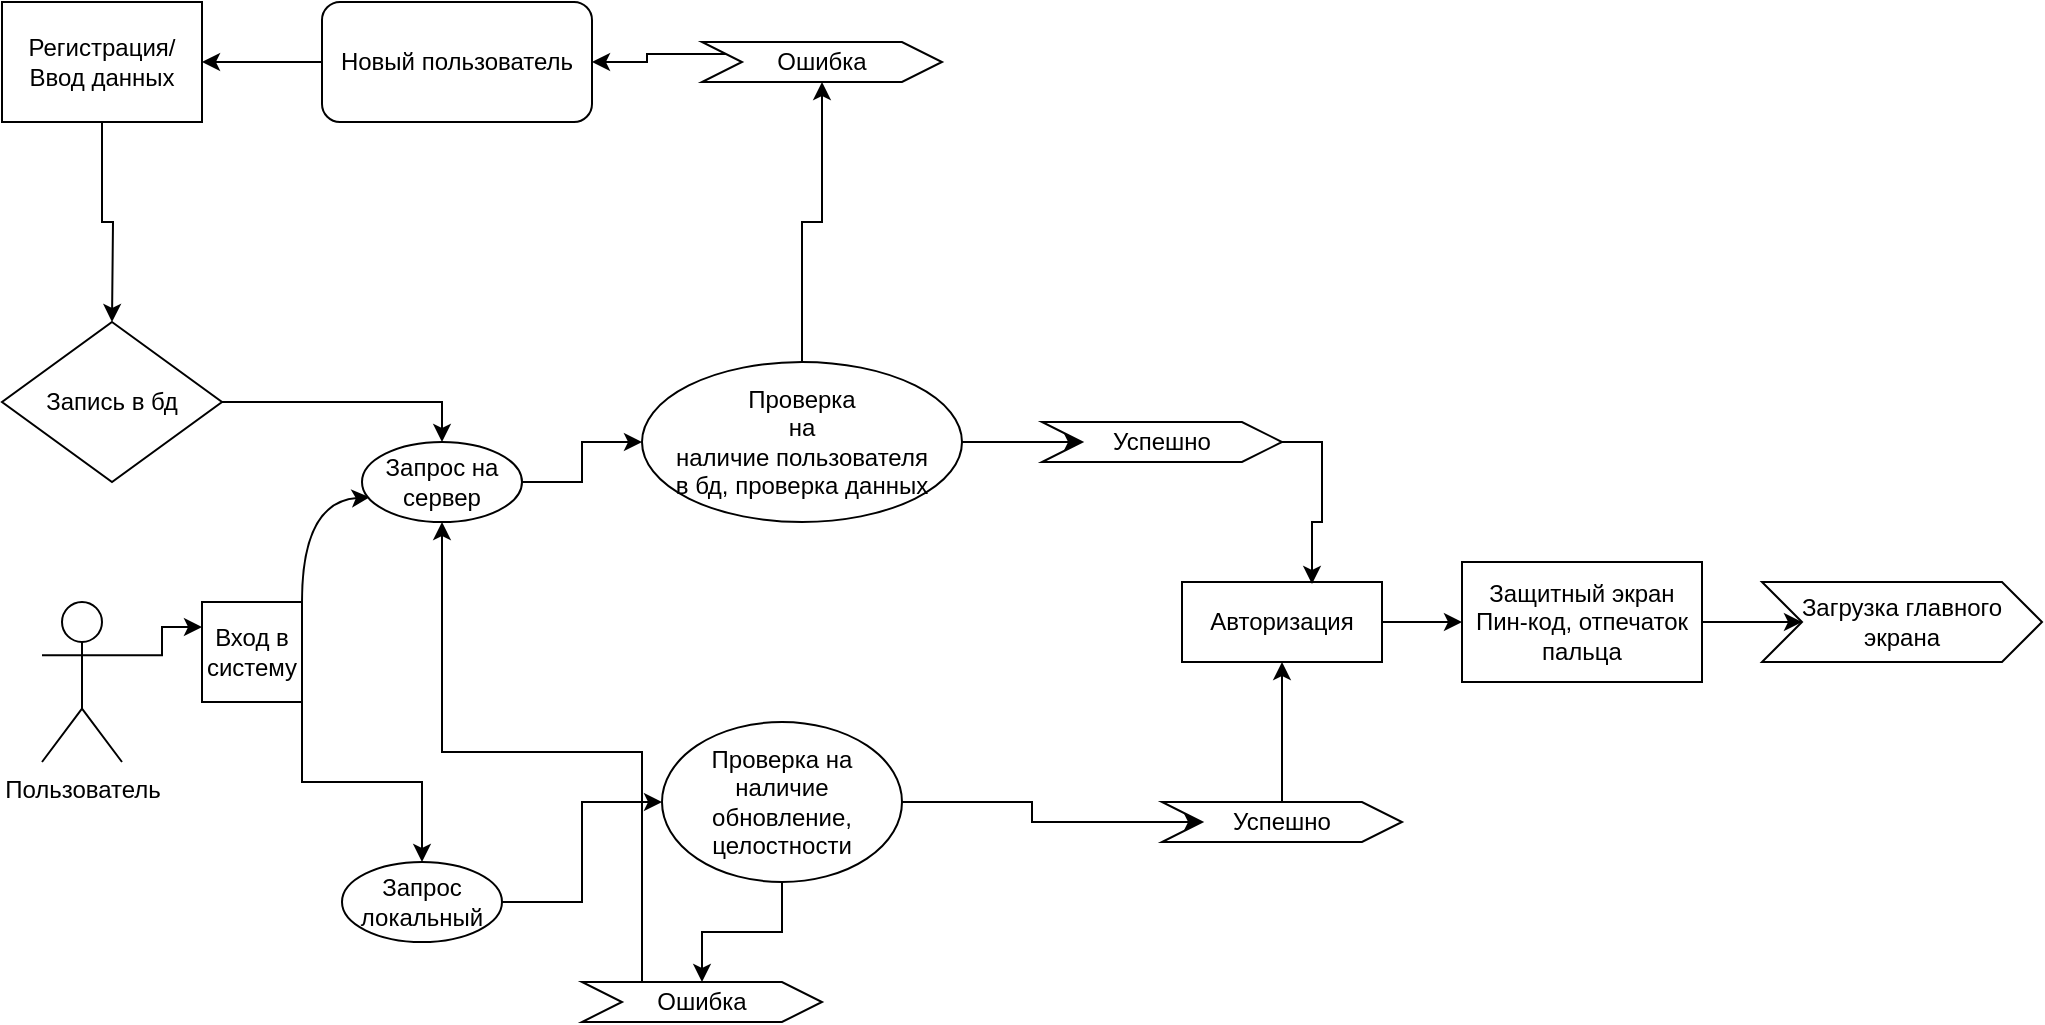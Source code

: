 <mxfile version="20.5.1" type="github"><diagram id="k_mQLQQeRcscMPAkfr1K" name="Page-1"><mxGraphModel dx="2512" dy="794" grid="1" gridSize="10" guides="1" tooltips="1" connect="1" arrows="1" fold="1" page="1" pageScale="1" pageWidth="850" pageHeight="1100" math="0" shadow="0"><root><mxCell id="0"/><mxCell id="1" parent="0"/><mxCell id="R9fJtgLE9qpKzejMpYKI-48" style="edgeStyle=orthogonalEdgeStyle;rounded=0;orthogonalLoop=1;jettySize=auto;html=1;exitX=1;exitY=0.333;exitDx=0;exitDy=0;exitPerimeter=0;entryX=0;entryY=0.25;entryDx=0;entryDy=0;" parent="1" source="R9fJtgLE9qpKzejMpYKI-1" target="R9fJtgLE9qpKzejMpYKI-5" edge="1"><mxGeometry relative="1" as="geometry"/></mxCell><mxCell id="R9fJtgLE9qpKzejMpYKI-1" value="Пользователь" style="shape=umlActor;verticalLabelPosition=bottom;verticalAlign=top;html=1;outlineConnect=0;" parent="1" vertex="1"><mxGeometry x="-10" y="490" width="40" height="80" as="geometry"/></mxCell><mxCell id="R9fJtgLE9qpKzejMpYKI-24" style="edgeStyle=orthogonalEdgeStyle;rounded=0;orthogonalLoop=1;jettySize=auto;html=1;exitX=1;exitY=0.5;exitDx=0;exitDy=0;entryX=0;entryY=0.5;entryDx=0;entryDy=0;" parent="1" source="R9fJtgLE9qpKzejMpYKI-3" target="R9fJtgLE9qpKzejMpYKI-8" edge="1"><mxGeometry relative="1" as="geometry"/></mxCell><mxCell id="R9fJtgLE9qpKzejMpYKI-3" value="Запрос на сервер" style="ellipse;whiteSpace=wrap;html=1;" parent="1" vertex="1"><mxGeometry x="150" y="410" width="80" height="40" as="geometry"/></mxCell><mxCell id="R9fJtgLE9qpKzejMpYKI-54" style="edgeStyle=orthogonalEdgeStyle;rounded=0;orthogonalLoop=1;jettySize=auto;html=1;exitX=1;exitY=0.5;exitDx=0;exitDy=0;" parent="1" source="R9fJtgLE9qpKzejMpYKI-4" target="R9fJtgLE9qpKzejMpYKI-9" edge="1"><mxGeometry relative="1" as="geometry"/></mxCell><mxCell id="R9fJtgLE9qpKzejMpYKI-4" value="Запрос локальный" style="ellipse;whiteSpace=wrap;html=1;" parent="1" vertex="1"><mxGeometry x="140" y="620" width="80" height="40" as="geometry"/></mxCell><mxCell id="R9fJtgLE9qpKzejMpYKI-25" style="edgeStyle=orthogonalEdgeStyle;rounded=0;orthogonalLoop=1;jettySize=auto;html=1;exitX=1;exitY=1;exitDx=0;exitDy=0;" parent="1" source="R9fJtgLE9qpKzejMpYKI-5" target="R9fJtgLE9qpKzejMpYKI-4" edge="1"><mxGeometry relative="1" as="geometry"/></mxCell><mxCell id="R9fJtgLE9qpKzejMpYKI-5" value="Вход в систему" style="whiteSpace=wrap;html=1;aspect=fixed;" parent="1" vertex="1"><mxGeometry x="70" y="490" width="50" height="50" as="geometry"/></mxCell><mxCell id="R9fJtgLE9qpKzejMpYKI-35" style="edgeStyle=orthogonalEdgeStyle;rounded=0;orthogonalLoop=1;jettySize=auto;html=1;exitX=0.5;exitY=0;exitDx=0;exitDy=0;entryX=0.5;entryY=1;entryDx=0;entryDy=0;" parent="1" source="R9fJtgLE9qpKzejMpYKI-8" target="R9fJtgLE9qpKzejMpYKI-36" edge="1"><mxGeometry relative="1" as="geometry"/></mxCell><mxCell id="R9fJtgLE9qpKzejMpYKI-50" style="edgeStyle=orthogonalEdgeStyle;rounded=0;orthogonalLoop=1;jettySize=auto;html=1;exitX=1;exitY=0.5;exitDx=0;exitDy=0;entryX=0;entryY=0.5;entryDx=0;entryDy=0;" parent="1" source="R9fJtgLE9qpKzejMpYKI-8" target="R9fJtgLE9qpKzejMpYKI-49" edge="1"><mxGeometry relative="1" as="geometry"/></mxCell><mxCell id="R9fJtgLE9qpKzejMpYKI-8" value="Проверка&lt;br&gt;на&lt;br&gt;наличие пользователя&lt;br&gt;в бд, проверка данных" style="ellipse;whiteSpace=wrap;html=1;" parent="1" vertex="1"><mxGeometry x="290" y="370" width="160" height="80" as="geometry"/></mxCell><mxCell id="R9fJtgLE9qpKzejMpYKI-22" style="edgeStyle=orthogonalEdgeStyle;rounded=0;orthogonalLoop=1;jettySize=auto;html=1;exitX=1;exitY=0.5;exitDx=0;exitDy=0;entryX=0;entryY=0.5;entryDx=0;entryDy=0;" parent="1" source="R9fJtgLE9qpKzejMpYKI-9" target="R9fJtgLE9qpKzejMpYKI-14" edge="1"><mxGeometry relative="1" as="geometry"/></mxCell><mxCell id="R9fJtgLE9qpKzejMpYKI-23" style="edgeStyle=orthogonalEdgeStyle;rounded=0;orthogonalLoop=1;jettySize=auto;html=1;" parent="1" source="R9fJtgLE9qpKzejMpYKI-9" target="R9fJtgLE9qpKzejMpYKI-20" edge="1"><mxGeometry relative="1" as="geometry"/></mxCell><mxCell id="R9fJtgLE9qpKzejMpYKI-9" value="Проверка на наличие обновление, целостности" style="ellipse;whiteSpace=wrap;html=1;" parent="1" vertex="1"><mxGeometry x="300" y="550" width="120" height="80" as="geometry"/></mxCell><mxCell id="R9fJtgLE9qpKzejMpYKI-10" value="" style="curved=1;endArrow=classic;html=1;rounded=0;entryX=0.048;entryY=0.69;entryDx=0;entryDy=0;entryPerimeter=0;" parent="1" target="R9fJtgLE9qpKzejMpYKI-3" edge="1"><mxGeometry width="50" height="50" relative="1" as="geometry"><mxPoint x="120" y="490" as="sourcePoint"/><mxPoint x="170" y="440" as="targetPoint"/><Array as="points"><mxPoint x="120" y="440"/></Array></mxGeometry></mxCell><mxCell id="R9fJtgLE9qpKzejMpYKI-32" style="edgeStyle=orthogonalEdgeStyle;rounded=0;orthogonalLoop=1;jettySize=auto;html=1;exitX=1;exitY=0.5;exitDx=0;exitDy=0;" parent="1" source="R9fJtgLE9qpKzejMpYKI-12" target="R9fJtgLE9qpKzejMpYKI-31" edge="1"><mxGeometry relative="1" as="geometry"/></mxCell><mxCell id="R9fJtgLE9qpKzejMpYKI-12" value="Авторизация" style="rounded=0;whiteSpace=wrap;html=1;" parent="1" vertex="1"><mxGeometry x="560" y="480" width="100" height="40" as="geometry"/></mxCell><mxCell id="R9fJtgLE9qpKzejMpYKI-16" style="edgeStyle=orthogonalEdgeStyle;rounded=0;orthogonalLoop=1;jettySize=auto;html=1;" parent="1" source="R9fJtgLE9qpKzejMpYKI-14" target="R9fJtgLE9qpKzejMpYKI-12" edge="1"><mxGeometry relative="1" as="geometry"/></mxCell><mxCell id="R9fJtgLE9qpKzejMpYKI-14" value="Успешно" style="shape=step;perimeter=stepPerimeter;whiteSpace=wrap;html=1;fixedSize=1;" parent="1" vertex="1"><mxGeometry x="550" y="590" width="120" height="20" as="geometry"/></mxCell><mxCell id="R9fJtgLE9qpKzejMpYKI-21" style="edgeStyle=orthogonalEdgeStyle;rounded=0;orthogonalLoop=1;jettySize=auto;html=1;exitX=1;exitY=0.5;exitDx=0;exitDy=0;entryX=0.5;entryY=1;entryDx=0;entryDy=0;" parent="1" source="R9fJtgLE9qpKzejMpYKI-20" target="R9fJtgLE9qpKzejMpYKI-3" edge="1"><mxGeometry relative="1" as="geometry"><Array as="points"><mxPoint x="290" y="690"/><mxPoint x="290" y="565"/><mxPoint x="190" y="565"/></Array></mxGeometry></mxCell><mxCell id="R9fJtgLE9qpKzejMpYKI-20" value="Ошибка" style="shape=step;perimeter=stepPerimeter;whiteSpace=wrap;html=1;fixedSize=1;" parent="1" vertex="1"><mxGeometry x="260" y="680" width="120" height="20" as="geometry"/></mxCell><mxCell id="R9fJtgLE9qpKzejMpYKI-27" value="Загрузка главного экрана" style="shape=step;perimeter=stepPerimeter;whiteSpace=wrap;html=1;fixedSize=1;" parent="1" vertex="1"><mxGeometry x="850" y="480" width="140" height="40" as="geometry"/></mxCell><mxCell id="R9fJtgLE9qpKzejMpYKI-33" style="edgeStyle=orthogonalEdgeStyle;rounded=0;orthogonalLoop=1;jettySize=auto;html=1;exitX=1;exitY=0.5;exitDx=0;exitDy=0;entryX=0;entryY=0.5;entryDx=0;entryDy=0;" parent="1" source="R9fJtgLE9qpKzejMpYKI-31" target="R9fJtgLE9qpKzejMpYKI-27" edge="1"><mxGeometry relative="1" as="geometry"/></mxCell><mxCell id="R9fJtgLE9qpKzejMpYKI-31" value="Защитный экран&lt;br&gt;Пин-код, отпечаток пальца" style="rounded=0;whiteSpace=wrap;html=1;" parent="1" vertex="1"><mxGeometry x="700" y="470" width="120" height="60" as="geometry"/></mxCell><mxCell id="R9fJtgLE9qpKzejMpYKI-41" style="edgeStyle=orthogonalEdgeStyle;rounded=0;orthogonalLoop=1;jettySize=auto;html=1;exitX=0;exitY=0.25;exitDx=0;exitDy=0;entryX=1;entryY=0.5;entryDx=0;entryDy=0;" parent="1" source="R9fJtgLE9qpKzejMpYKI-36" target="R9fJtgLE9qpKzejMpYKI-40" edge="1"><mxGeometry relative="1" as="geometry"/></mxCell><mxCell id="R9fJtgLE9qpKzejMpYKI-36" value="Ошибка" style="shape=step;perimeter=stepPerimeter;whiteSpace=wrap;html=1;fixedSize=1;" parent="1" vertex="1"><mxGeometry x="320" y="210" width="120" height="20" as="geometry"/></mxCell><mxCell id="R9fJtgLE9qpKzejMpYKI-44" style="edgeStyle=orthogonalEdgeStyle;rounded=0;orthogonalLoop=1;jettySize=auto;html=1;exitX=0;exitY=0.5;exitDx=0;exitDy=0;entryX=1;entryY=0.5;entryDx=0;entryDy=0;" parent="1" source="R9fJtgLE9qpKzejMpYKI-40" target="R9fJtgLE9qpKzejMpYKI-42" edge="1"><mxGeometry relative="1" as="geometry"/></mxCell><mxCell id="R9fJtgLE9qpKzejMpYKI-40" value="Новый пользователь&lt;br&gt;" style="rounded=1;whiteSpace=wrap;html=1;" parent="1" vertex="1"><mxGeometry x="130" y="190" width="135" height="60" as="geometry"/></mxCell><mxCell id="R9fJtgLE9qpKzejMpYKI-45" style="edgeStyle=orthogonalEdgeStyle;rounded=0;orthogonalLoop=1;jettySize=auto;html=1;" parent="1" source="R9fJtgLE9qpKzejMpYKI-42" edge="1"><mxGeometry relative="1" as="geometry"><mxPoint x="25" y="350" as="targetPoint"/></mxGeometry></mxCell><mxCell id="R9fJtgLE9qpKzejMpYKI-42" value="Регистрация/&lt;br&gt;Ввод данных" style="rounded=0;whiteSpace=wrap;html=1;" parent="1" vertex="1"><mxGeometry x="-30" y="190" width="100" height="60" as="geometry"/></mxCell><mxCell id="R9fJtgLE9qpKzejMpYKI-47" style="edgeStyle=orthogonalEdgeStyle;rounded=0;orthogonalLoop=1;jettySize=auto;html=1;exitX=1;exitY=0.5;exitDx=0;exitDy=0;entryX=0.5;entryY=0;entryDx=0;entryDy=0;" parent="1" source="R9fJtgLE9qpKzejMpYKI-43" target="R9fJtgLE9qpKzejMpYKI-3" edge="1"><mxGeometry relative="1" as="geometry"/></mxCell><mxCell id="R9fJtgLE9qpKzejMpYKI-43" value="Запись в бд" style="rhombus;whiteSpace=wrap;html=1;" parent="1" vertex="1"><mxGeometry x="-30" y="350" width="110" height="80" as="geometry"/></mxCell><mxCell id="R9fJtgLE9qpKzejMpYKI-52" style="edgeStyle=orthogonalEdgeStyle;rounded=0;orthogonalLoop=1;jettySize=auto;html=1;exitX=1;exitY=0.5;exitDx=0;exitDy=0;entryX=0.65;entryY=0.025;entryDx=0;entryDy=0;entryPerimeter=0;" parent="1" source="R9fJtgLE9qpKzejMpYKI-49" target="R9fJtgLE9qpKzejMpYKI-12" edge="1"><mxGeometry relative="1" as="geometry"/></mxCell><mxCell id="R9fJtgLE9qpKzejMpYKI-49" value="Успешно" style="shape=step;perimeter=stepPerimeter;whiteSpace=wrap;html=1;fixedSize=1;" parent="1" vertex="1"><mxGeometry x="490" y="400" width="120" height="20" as="geometry"/></mxCell></root></mxGraphModel></diagram></mxfile>
